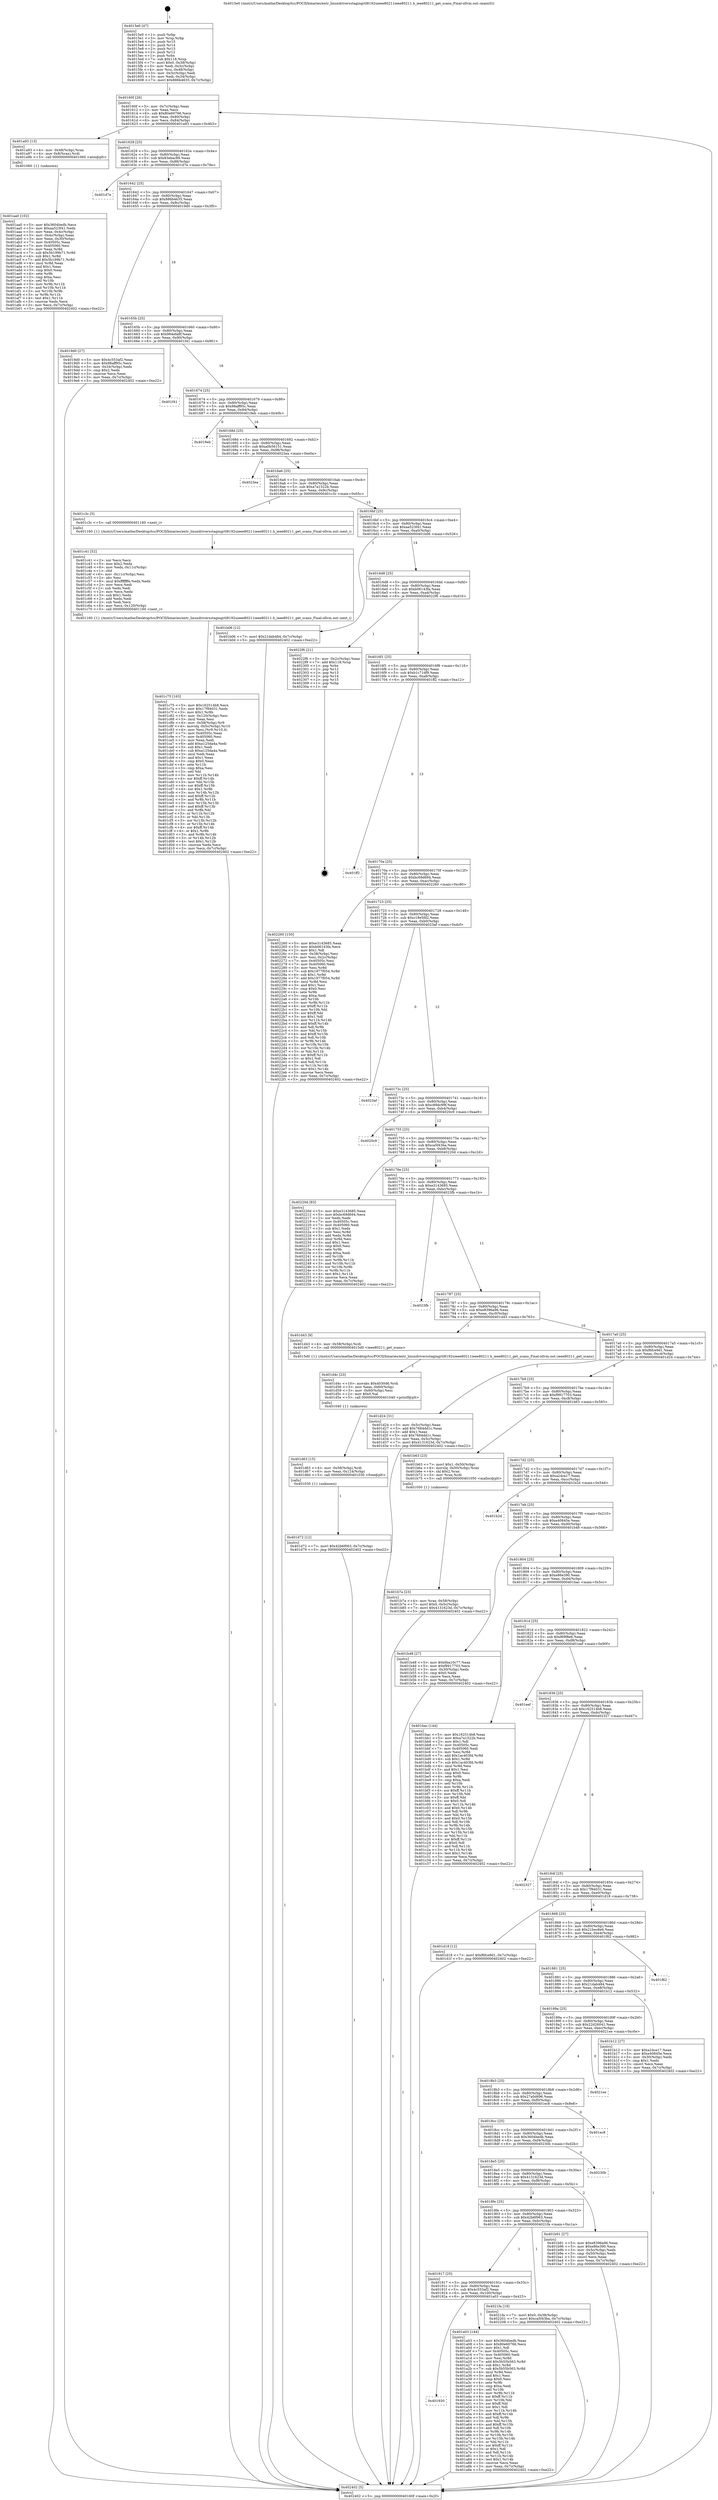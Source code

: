digraph "0x4015e0" {
  label = "0x4015e0 (/mnt/c/Users/mathe/Desktop/tcc/POCII/binaries/extr_linuxdriversstagingrtl8192uieee80211ieee80211.h_ieee80211_get_scans_Final-ollvm.out::main(0))"
  labelloc = "t"
  node[shape=record]

  Entry [label="",width=0.3,height=0.3,shape=circle,fillcolor=black,style=filled]
  "0x40160f" [label="{
     0x40160f [26]\l
     | [instrs]\l
     &nbsp;&nbsp;0x40160f \<+3\>: mov -0x7c(%rbp),%eax\l
     &nbsp;&nbsp;0x401612 \<+2\>: mov %eax,%ecx\l
     &nbsp;&nbsp;0x401614 \<+6\>: sub $0x80e60766,%ecx\l
     &nbsp;&nbsp;0x40161a \<+3\>: mov %eax,-0x80(%rbp)\l
     &nbsp;&nbsp;0x40161d \<+6\>: mov %ecx,-0x84(%rbp)\l
     &nbsp;&nbsp;0x401623 \<+6\>: je 0000000000401a93 \<main+0x4b3\>\l
  }"]
  "0x401a93" [label="{
     0x401a93 [13]\l
     | [instrs]\l
     &nbsp;&nbsp;0x401a93 \<+4\>: mov -0x48(%rbp),%rax\l
     &nbsp;&nbsp;0x401a97 \<+4\>: mov 0x8(%rax),%rdi\l
     &nbsp;&nbsp;0x401a9b \<+5\>: call 0000000000401060 \<atoi@plt\>\l
     | [calls]\l
     &nbsp;&nbsp;0x401060 \{1\} (unknown)\l
  }"]
  "0x401629" [label="{
     0x401629 [25]\l
     | [instrs]\l
     &nbsp;&nbsp;0x401629 \<+5\>: jmp 000000000040162e \<main+0x4e\>\l
     &nbsp;&nbsp;0x40162e \<+3\>: mov -0x80(%rbp),%eax\l
     &nbsp;&nbsp;0x401631 \<+5\>: sub $0x83ebac89,%eax\l
     &nbsp;&nbsp;0x401636 \<+6\>: mov %eax,-0x88(%rbp)\l
     &nbsp;&nbsp;0x40163c \<+6\>: je 0000000000401d7e \<main+0x79e\>\l
  }"]
  Exit [label="",width=0.3,height=0.3,shape=circle,fillcolor=black,style=filled,peripheries=2]
  "0x401d7e" [label="{
     0x401d7e\l
  }", style=dashed]
  "0x401642" [label="{
     0x401642 [25]\l
     | [instrs]\l
     &nbsp;&nbsp;0x401642 \<+5\>: jmp 0000000000401647 \<main+0x67\>\l
     &nbsp;&nbsp;0x401647 \<+3\>: mov -0x80(%rbp),%eax\l
     &nbsp;&nbsp;0x40164a \<+5\>: sub $0x886b4635,%eax\l
     &nbsp;&nbsp;0x40164f \<+6\>: mov %eax,-0x8c(%rbp)\l
     &nbsp;&nbsp;0x401655 \<+6\>: je 00000000004019d0 \<main+0x3f0\>\l
  }"]
  "0x401d72" [label="{
     0x401d72 [12]\l
     | [instrs]\l
     &nbsp;&nbsp;0x401d72 \<+7\>: movl $0x42b6f063,-0x7c(%rbp)\l
     &nbsp;&nbsp;0x401d79 \<+5\>: jmp 0000000000402402 \<main+0xe22\>\l
  }"]
  "0x4019d0" [label="{
     0x4019d0 [27]\l
     | [instrs]\l
     &nbsp;&nbsp;0x4019d0 \<+5\>: mov $0x4c553af2,%eax\l
     &nbsp;&nbsp;0x4019d5 \<+5\>: mov $0x98aff95c,%ecx\l
     &nbsp;&nbsp;0x4019da \<+3\>: mov -0x34(%rbp),%edx\l
     &nbsp;&nbsp;0x4019dd \<+3\>: cmp $0x2,%edx\l
     &nbsp;&nbsp;0x4019e0 \<+3\>: cmovne %ecx,%eax\l
     &nbsp;&nbsp;0x4019e3 \<+3\>: mov %eax,-0x7c(%rbp)\l
     &nbsp;&nbsp;0x4019e6 \<+5\>: jmp 0000000000402402 \<main+0xe22\>\l
  }"]
  "0x40165b" [label="{
     0x40165b [25]\l
     | [instrs]\l
     &nbsp;&nbsp;0x40165b \<+5\>: jmp 0000000000401660 \<main+0x80\>\l
     &nbsp;&nbsp;0x401660 \<+3\>: mov -0x80(%rbp),%eax\l
     &nbsp;&nbsp;0x401663 \<+5\>: sub $0x984efa8f,%eax\l
     &nbsp;&nbsp;0x401668 \<+6\>: mov %eax,-0x90(%rbp)\l
     &nbsp;&nbsp;0x40166e \<+6\>: je 0000000000401f41 \<main+0x961\>\l
  }"]
  "0x402402" [label="{
     0x402402 [5]\l
     | [instrs]\l
     &nbsp;&nbsp;0x402402 \<+5\>: jmp 000000000040160f \<main+0x2f\>\l
  }"]
  "0x4015e0" [label="{
     0x4015e0 [47]\l
     | [instrs]\l
     &nbsp;&nbsp;0x4015e0 \<+1\>: push %rbp\l
     &nbsp;&nbsp;0x4015e1 \<+3\>: mov %rsp,%rbp\l
     &nbsp;&nbsp;0x4015e4 \<+2\>: push %r15\l
     &nbsp;&nbsp;0x4015e6 \<+2\>: push %r14\l
     &nbsp;&nbsp;0x4015e8 \<+2\>: push %r13\l
     &nbsp;&nbsp;0x4015ea \<+2\>: push %r12\l
     &nbsp;&nbsp;0x4015ec \<+1\>: push %rbx\l
     &nbsp;&nbsp;0x4015ed \<+7\>: sub $0x118,%rsp\l
     &nbsp;&nbsp;0x4015f4 \<+7\>: movl $0x0,-0x38(%rbp)\l
     &nbsp;&nbsp;0x4015fb \<+3\>: mov %edi,-0x3c(%rbp)\l
     &nbsp;&nbsp;0x4015fe \<+4\>: mov %rsi,-0x48(%rbp)\l
     &nbsp;&nbsp;0x401602 \<+3\>: mov -0x3c(%rbp),%edi\l
     &nbsp;&nbsp;0x401605 \<+3\>: mov %edi,-0x34(%rbp)\l
     &nbsp;&nbsp;0x401608 \<+7\>: movl $0x886b4635,-0x7c(%rbp)\l
  }"]
  "0x401d63" [label="{
     0x401d63 [15]\l
     | [instrs]\l
     &nbsp;&nbsp;0x401d63 \<+4\>: mov -0x58(%rbp),%rdi\l
     &nbsp;&nbsp;0x401d67 \<+6\>: mov %eax,-0x124(%rbp)\l
     &nbsp;&nbsp;0x401d6d \<+5\>: call 0000000000401030 \<free@plt\>\l
     | [calls]\l
     &nbsp;&nbsp;0x401030 \{1\} (unknown)\l
  }"]
  "0x401f41" [label="{
     0x401f41\l
  }", style=dashed]
  "0x401674" [label="{
     0x401674 [25]\l
     | [instrs]\l
     &nbsp;&nbsp;0x401674 \<+5\>: jmp 0000000000401679 \<main+0x99\>\l
     &nbsp;&nbsp;0x401679 \<+3\>: mov -0x80(%rbp),%eax\l
     &nbsp;&nbsp;0x40167c \<+5\>: sub $0x98aff95c,%eax\l
     &nbsp;&nbsp;0x401681 \<+6\>: mov %eax,-0x94(%rbp)\l
     &nbsp;&nbsp;0x401687 \<+6\>: je 00000000004019eb \<main+0x40b\>\l
  }"]
  "0x401d4c" [label="{
     0x401d4c [23]\l
     | [instrs]\l
     &nbsp;&nbsp;0x401d4c \<+10\>: movabs $0x4030d6,%rdi\l
     &nbsp;&nbsp;0x401d56 \<+3\>: mov %eax,-0x60(%rbp)\l
     &nbsp;&nbsp;0x401d59 \<+3\>: mov -0x60(%rbp),%esi\l
     &nbsp;&nbsp;0x401d5c \<+2\>: mov $0x0,%al\l
     &nbsp;&nbsp;0x401d5e \<+5\>: call 0000000000401040 \<printf@plt\>\l
     | [calls]\l
     &nbsp;&nbsp;0x401040 \{1\} (unknown)\l
  }"]
  "0x4019eb" [label="{
     0x4019eb\l
  }", style=dashed]
  "0x40168d" [label="{
     0x40168d [25]\l
     | [instrs]\l
     &nbsp;&nbsp;0x40168d \<+5\>: jmp 0000000000401692 \<main+0xb2\>\l
     &nbsp;&nbsp;0x401692 \<+3\>: mov -0x80(%rbp),%eax\l
     &nbsp;&nbsp;0x401695 \<+5\>: sub $0xa0b56151,%eax\l
     &nbsp;&nbsp;0x40169a \<+6\>: mov %eax,-0x98(%rbp)\l
     &nbsp;&nbsp;0x4016a0 \<+6\>: je 00000000004023ea \<main+0xe0a\>\l
  }"]
  "0x401c75" [label="{
     0x401c75 [163]\l
     | [instrs]\l
     &nbsp;&nbsp;0x401c75 \<+5\>: mov $0x162514b8,%ecx\l
     &nbsp;&nbsp;0x401c7a \<+5\>: mov $0x17f94031,%edx\l
     &nbsp;&nbsp;0x401c7f \<+3\>: mov $0x1,%r8b\l
     &nbsp;&nbsp;0x401c82 \<+6\>: mov -0x120(%rbp),%esi\l
     &nbsp;&nbsp;0x401c88 \<+3\>: imul %eax,%esi\l
     &nbsp;&nbsp;0x401c8b \<+4\>: mov -0x58(%rbp),%r9\l
     &nbsp;&nbsp;0x401c8f \<+4\>: movslq -0x5c(%rbp),%r10\l
     &nbsp;&nbsp;0x401c93 \<+4\>: mov %esi,(%r9,%r10,4)\l
     &nbsp;&nbsp;0x401c97 \<+7\>: mov 0x40505c,%eax\l
     &nbsp;&nbsp;0x401c9e \<+7\>: mov 0x405060,%esi\l
     &nbsp;&nbsp;0x401ca5 \<+2\>: mov %eax,%edi\l
     &nbsp;&nbsp;0x401ca7 \<+6\>: add $0xa125da4a,%edi\l
     &nbsp;&nbsp;0x401cad \<+3\>: sub $0x1,%edi\l
     &nbsp;&nbsp;0x401cb0 \<+6\>: sub $0xa125da4a,%edi\l
     &nbsp;&nbsp;0x401cb6 \<+3\>: imul %edi,%eax\l
     &nbsp;&nbsp;0x401cb9 \<+3\>: and $0x1,%eax\l
     &nbsp;&nbsp;0x401cbc \<+3\>: cmp $0x0,%eax\l
     &nbsp;&nbsp;0x401cbf \<+4\>: sete %r11b\l
     &nbsp;&nbsp;0x401cc3 \<+3\>: cmp $0xa,%esi\l
     &nbsp;&nbsp;0x401cc6 \<+3\>: setl %bl\l
     &nbsp;&nbsp;0x401cc9 \<+3\>: mov %r11b,%r14b\l
     &nbsp;&nbsp;0x401ccc \<+4\>: xor $0xff,%r14b\l
     &nbsp;&nbsp;0x401cd0 \<+3\>: mov %bl,%r15b\l
     &nbsp;&nbsp;0x401cd3 \<+4\>: xor $0xff,%r15b\l
     &nbsp;&nbsp;0x401cd7 \<+4\>: xor $0x1,%r8b\l
     &nbsp;&nbsp;0x401cdb \<+3\>: mov %r14b,%r12b\l
     &nbsp;&nbsp;0x401cde \<+4\>: and $0xff,%r12b\l
     &nbsp;&nbsp;0x401ce2 \<+3\>: and %r8b,%r11b\l
     &nbsp;&nbsp;0x401ce5 \<+3\>: mov %r15b,%r13b\l
     &nbsp;&nbsp;0x401ce8 \<+4\>: and $0xff,%r13b\l
     &nbsp;&nbsp;0x401cec \<+3\>: and %r8b,%bl\l
     &nbsp;&nbsp;0x401cef \<+3\>: or %r11b,%r12b\l
     &nbsp;&nbsp;0x401cf2 \<+3\>: or %bl,%r13b\l
     &nbsp;&nbsp;0x401cf5 \<+3\>: xor %r13b,%r12b\l
     &nbsp;&nbsp;0x401cf8 \<+3\>: or %r15b,%r14b\l
     &nbsp;&nbsp;0x401cfb \<+4\>: xor $0xff,%r14b\l
     &nbsp;&nbsp;0x401cff \<+4\>: or $0x1,%r8b\l
     &nbsp;&nbsp;0x401d03 \<+3\>: and %r8b,%r14b\l
     &nbsp;&nbsp;0x401d06 \<+3\>: or %r14b,%r12b\l
     &nbsp;&nbsp;0x401d09 \<+4\>: test $0x1,%r12b\l
     &nbsp;&nbsp;0x401d0d \<+3\>: cmovne %edx,%ecx\l
     &nbsp;&nbsp;0x401d10 \<+3\>: mov %ecx,-0x7c(%rbp)\l
     &nbsp;&nbsp;0x401d13 \<+5\>: jmp 0000000000402402 \<main+0xe22\>\l
  }"]
  "0x4023ea" [label="{
     0x4023ea\l
  }", style=dashed]
  "0x4016a6" [label="{
     0x4016a6 [25]\l
     | [instrs]\l
     &nbsp;&nbsp;0x4016a6 \<+5\>: jmp 00000000004016ab \<main+0xcb\>\l
     &nbsp;&nbsp;0x4016ab \<+3\>: mov -0x80(%rbp),%eax\l
     &nbsp;&nbsp;0x4016ae \<+5\>: sub $0xa7a1522b,%eax\l
     &nbsp;&nbsp;0x4016b3 \<+6\>: mov %eax,-0x9c(%rbp)\l
     &nbsp;&nbsp;0x4016b9 \<+6\>: je 0000000000401c3c \<main+0x65c\>\l
  }"]
  "0x401c41" [label="{
     0x401c41 [52]\l
     | [instrs]\l
     &nbsp;&nbsp;0x401c41 \<+2\>: xor %ecx,%ecx\l
     &nbsp;&nbsp;0x401c43 \<+5\>: mov $0x2,%edx\l
     &nbsp;&nbsp;0x401c48 \<+6\>: mov %edx,-0x11c(%rbp)\l
     &nbsp;&nbsp;0x401c4e \<+1\>: cltd\l
     &nbsp;&nbsp;0x401c4f \<+6\>: mov -0x11c(%rbp),%esi\l
     &nbsp;&nbsp;0x401c55 \<+2\>: idiv %esi\l
     &nbsp;&nbsp;0x401c57 \<+6\>: imul $0xfffffffe,%edx,%edx\l
     &nbsp;&nbsp;0x401c5d \<+2\>: mov %ecx,%edi\l
     &nbsp;&nbsp;0x401c5f \<+2\>: sub %edx,%edi\l
     &nbsp;&nbsp;0x401c61 \<+2\>: mov %ecx,%edx\l
     &nbsp;&nbsp;0x401c63 \<+3\>: sub $0x1,%edx\l
     &nbsp;&nbsp;0x401c66 \<+2\>: add %edx,%edi\l
     &nbsp;&nbsp;0x401c68 \<+2\>: sub %edi,%ecx\l
     &nbsp;&nbsp;0x401c6a \<+6\>: mov %ecx,-0x120(%rbp)\l
     &nbsp;&nbsp;0x401c70 \<+5\>: call 0000000000401160 \<next_i\>\l
     | [calls]\l
     &nbsp;&nbsp;0x401160 \{1\} (/mnt/c/Users/mathe/Desktop/tcc/POCII/binaries/extr_linuxdriversstagingrtl8192uieee80211ieee80211.h_ieee80211_get_scans_Final-ollvm.out::next_i)\l
  }"]
  "0x401c3c" [label="{
     0x401c3c [5]\l
     | [instrs]\l
     &nbsp;&nbsp;0x401c3c \<+5\>: call 0000000000401160 \<next_i\>\l
     | [calls]\l
     &nbsp;&nbsp;0x401160 \{1\} (/mnt/c/Users/mathe/Desktop/tcc/POCII/binaries/extr_linuxdriversstagingrtl8192uieee80211ieee80211.h_ieee80211_get_scans_Final-ollvm.out::next_i)\l
  }"]
  "0x4016bf" [label="{
     0x4016bf [25]\l
     | [instrs]\l
     &nbsp;&nbsp;0x4016bf \<+5\>: jmp 00000000004016c4 \<main+0xe4\>\l
     &nbsp;&nbsp;0x4016c4 \<+3\>: mov -0x80(%rbp),%eax\l
     &nbsp;&nbsp;0x4016c7 \<+5\>: sub $0xaa523f41,%eax\l
     &nbsp;&nbsp;0x4016cc \<+6\>: mov %eax,-0xa0(%rbp)\l
     &nbsp;&nbsp;0x4016d2 \<+6\>: je 0000000000401b06 \<main+0x526\>\l
  }"]
  "0x401b7a" [label="{
     0x401b7a [23]\l
     | [instrs]\l
     &nbsp;&nbsp;0x401b7a \<+4\>: mov %rax,-0x58(%rbp)\l
     &nbsp;&nbsp;0x401b7e \<+7\>: movl $0x0,-0x5c(%rbp)\l
     &nbsp;&nbsp;0x401b85 \<+7\>: movl $0x4131623d,-0x7c(%rbp)\l
     &nbsp;&nbsp;0x401b8c \<+5\>: jmp 0000000000402402 \<main+0xe22\>\l
  }"]
  "0x401b06" [label="{
     0x401b06 [12]\l
     | [instrs]\l
     &nbsp;&nbsp;0x401b06 \<+7\>: movl $0x21dab484,-0x7c(%rbp)\l
     &nbsp;&nbsp;0x401b0d \<+5\>: jmp 0000000000402402 \<main+0xe22\>\l
  }"]
  "0x4016d8" [label="{
     0x4016d8 [25]\l
     | [instrs]\l
     &nbsp;&nbsp;0x4016d8 \<+5\>: jmp 00000000004016dd \<main+0xfd\>\l
     &nbsp;&nbsp;0x4016dd \<+3\>: mov -0x80(%rbp),%eax\l
     &nbsp;&nbsp;0x4016e0 \<+5\>: sub $0xb06143fa,%eax\l
     &nbsp;&nbsp;0x4016e5 \<+6\>: mov %eax,-0xa4(%rbp)\l
     &nbsp;&nbsp;0x4016eb \<+6\>: je 00000000004022f6 \<main+0xd16\>\l
  }"]
  "0x401aa0" [label="{
     0x401aa0 [102]\l
     | [instrs]\l
     &nbsp;&nbsp;0x401aa0 \<+5\>: mov $0x3604bedb,%ecx\l
     &nbsp;&nbsp;0x401aa5 \<+5\>: mov $0xaa523f41,%edx\l
     &nbsp;&nbsp;0x401aaa \<+3\>: mov %eax,-0x4c(%rbp)\l
     &nbsp;&nbsp;0x401aad \<+3\>: mov -0x4c(%rbp),%eax\l
     &nbsp;&nbsp;0x401ab0 \<+3\>: mov %eax,-0x30(%rbp)\l
     &nbsp;&nbsp;0x401ab3 \<+7\>: mov 0x40505c,%eax\l
     &nbsp;&nbsp;0x401aba \<+7\>: mov 0x405060,%esi\l
     &nbsp;&nbsp;0x401ac1 \<+3\>: mov %eax,%r8d\l
     &nbsp;&nbsp;0x401ac4 \<+7\>: sub $0x5b199b71,%r8d\l
     &nbsp;&nbsp;0x401acb \<+4\>: sub $0x1,%r8d\l
     &nbsp;&nbsp;0x401acf \<+7\>: add $0x5b199b71,%r8d\l
     &nbsp;&nbsp;0x401ad6 \<+4\>: imul %r8d,%eax\l
     &nbsp;&nbsp;0x401ada \<+3\>: and $0x1,%eax\l
     &nbsp;&nbsp;0x401add \<+3\>: cmp $0x0,%eax\l
     &nbsp;&nbsp;0x401ae0 \<+4\>: sete %r9b\l
     &nbsp;&nbsp;0x401ae4 \<+3\>: cmp $0xa,%esi\l
     &nbsp;&nbsp;0x401ae7 \<+4\>: setl %r10b\l
     &nbsp;&nbsp;0x401aeb \<+3\>: mov %r9b,%r11b\l
     &nbsp;&nbsp;0x401aee \<+3\>: and %r10b,%r11b\l
     &nbsp;&nbsp;0x401af1 \<+3\>: xor %r10b,%r9b\l
     &nbsp;&nbsp;0x401af4 \<+3\>: or %r9b,%r11b\l
     &nbsp;&nbsp;0x401af7 \<+4\>: test $0x1,%r11b\l
     &nbsp;&nbsp;0x401afb \<+3\>: cmovne %edx,%ecx\l
     &nbsp;&nbsp;0x401afe \<+3\>: mov %ecx,-0x7c(%rbp)\l
     &nbsp;&nbsp;0x401b01 \<+5\>: jmp 0000000000402402 \<main+0xe22\>\l
  }"]
  "0x4022f6" [label="{
     0x4022f6 [21]\l
     | [instrs]\l
     &nbsp;&nbsp;0x4022f6 \<+3\>: mov -0x2c(%rbp),%eax\l
     &nbsp;&nbsp;0x4022f9 \<+7\>: add $0x118,%rsp\l
     &nbsp;&nbsp;0x402300 \<+1\>: pop %rbx\l
     &nbsp;&nbsp;0x402301 \<+2\>: pop %r12\l
     &nbsp;&nbsp;0x402303 \<+2\>: pop %r13\l
     &nbsp;&nbsp;0x402305 \<+2\>: pop %r14\l
     &nbsp;&nbsp;0x402307 \<+2\>: pop %r15\l
     &nbsp;&nbsp;0x402309 \<+1\>: pop %rbp\l
     &nbsp;&nbsp;0x40230a \<+1\>: ret\l
  }"]
  "0x4016f1" [label="{
     0x4016f1 [25]\l
     | [instrs]\l
     &nbsp;&nbsp;0x4016f1 \<+5\>: jmp 00000000004016f6 \<main+0x116\>\l
     &nbsp;&nbsp;0x4016f6 \<+3\>: mov -0x80(%rbp),%eax\l
     &nbsp;&nbsp;0x4016f9 \<+5\>: sub $0xb1c71df9,%eax\l
     &nbsp;&nbsp;0x4016fe \<+6\>: mov %eax,-0xa8(%rbp)\l
     &nbsp;&nbsp;0x401704 \<+6\>: je 0000000000401ff2 \<main+0xa12\>\l
  }"]
  "0x401930" [label="{
     0x401930\l
  }", style=dashed]
  "0x401ff2" [label="{
     0x401ff2\l
  }", style=dashed]
  "0x40170a" [label="{
     0x40170a [25]\l
     | [instrs]\l
     &nbsp;&nbsp;0x40170a \<+5\>: jmp 000000000040170f \<main+0x12f\>\l
     &nbsp;&nbsp;0x40170f \<+3\>: mov -0x80(%rbp),%eax\l
     &nbsp;&nbsp;0x401712 \<+5\>: sub $0xbc69d694,%eax\l
     &nbsp;&nbsp;0x401717 \<+6\>: mov %eax,-0xac(%rbp)\l
     &nbsp;&nbsp;0x40171d \<+6\>: je 0000000000402260 \<main+0xc80\>\l
  }"]
  "0x401a03" [label="{
     0x401a03 [144]\l
     | [instrs]\l
     &nbsp;&nbsp;0x401a03 \<+5\>: mov $0x3604bedb,%eax\l
     &nbsp;&nbsp;0x401a08 \<+5\>: mov $0x80e60766,%ecx\l
     &nbsp;&nbsp;0x401a0d \<+2\>: mov $0x1,%dl\l
     &nbsp;&nbsp;0x401a0f \<+7\>: mov 0x40505c,%esi\l
     &nbsp;&nbsp;0x401a16 \<+7\>: mov 0x405060,%edi\l
     &nbsp;&nbsp;0x401a1d \<+3\>: mov %esi,%r8d\l
     &nbsp;&nbsp;0x401a20 \<+7\>: add $0x5b55b563,%r8d\l
     &nbsp;&nbsp;0x401a27 \<+4\>: sub $0x1,%r8d\l
     &nbsp;&nbsp;0x401a2b \<+7\>: sub $0x5b55b563,%r8d\l
     &nbsp;&nbsp;0x401a32 \<+4\>: imul %r8d,%esi\l
     &nbsp;&nbsp;0x401a36 \<+3\>: and $0x1,%esi\l
     &nbsp;&nbsp;0x401a39 \<+3\>: cmp $0x0,%esi\l
     &nbsp;&nbsp;0x401a3c \<+4\>: sete %r9b\l
     &nbsp;&nbsp;0x401a40 \<+3\>: cmp $0xa,%edi\l
     &nbsp;&nbsp;0x401a43 \<+4\>: setl %r10b\l
     &nbsp;&nbsp;0x401a47 \<+3\>: mov %r9b,%r11b\l
     &nbsp;&nbsp;0x401a4a \<+4\>: xor $0xff,%r11b\l
     &nbsp;&nbsp;0x401a4e \<+3\>: mov %r10b,%bl\l
     &nbsp;&nbsp;0x401a51 \<+3\>: xor $0xff,%bl\l
     &nbsp;&nbsp;0x401a54 \<+3\>: xor $0x1,%dl\l
     &nbsp;&nbsp;0x401a57 \<+3\>: mov %r11b,%r14b\l
     &nbsp;&nbsp;0x401a5a \<+4\>: and $0xff,%r14b\l
     &nbsp;&nbsp;0x401a5e \<+3\>: and %dl,%r9b\l
     &nbsp;&nbsp;0x401a61 \<+3\>: mov %bl,%r15b\l
     &nbsp;&nbsp;0x401a64 \<+4\>: and $0xff,%r15b\l
     &nbsp;&nbsp;0x401a68 \<+3\>: and %dl,%r10b\l
     &nbsp;&nbsp;0x401a6b \<+3\>: or %r9b,%r14b\l
     &nbsp;&nbsp;0x401a6e \<+3\>: or %r10b,%r15b\l
     &nbsp;&nbsp;0x401a71 \<+3\>: xor %r15b,%r14b\l
     &nbsp;&nbsp;0x401a74 \<+3\>: or %bl,%r11b\l
     &nbsp;&nbsp;0x401a77 \<+4\>: xor $0xff,%r11b\l
     &nbsp;&nbsp;0x401a7b \<+3\>: or $0x1,%dl\l
     &nbsp;&nbsp;0x401a7e \<+3\>: and %dl,%r11b\l
     &nbsp;&nbsp;0x401a81 \<+3\>: or %r11b,%r14b\l
     &nbsp;&nbsp;0x401a84 \<+4\>: test $0x1,%r14b\l
     &nbsp;&nbsp;0x401a88 \<+3\>: cmovne %ecx,%eax\l
     &nbsp;&nbsp;0x401a8b \<+3\>: mov %eax,-0x7c(%rbp)\l
     &nbsp;&nbsp;0x401a8e \<+5\>: jmp 0000000000402402 \<main+0xe22\>\l
  }"]
  "0x402260" [label="{
     0x402260 [150]\l
     | [instrs]\l
     &nbsp;&nbsp;0x402260 \<+5\>: mov $0xe3143685,%eax\l
     &nbsp;&nbsp;0x402265 \<+5\>: mov $0xb06143fa,%ecx\l
     &nbsp;&nbsp;0x40226a \<+2\>: mov $0x1,%dl\l
     &nbsp;&nbsp;0x40226c \<+3\>: mov -0x38(%rbp),%esi\l
     &nbsp;&nbsp;0x40226f \<+3\>: mov %esi,-0x2c(%rbp)\l
     &nbsp;&nbsp;0x402272 \<+7\>: mov 0x40505c,%esi\l
     &nbsp;&nbsp;0x402279 \<+7\>: mov 0x405060,%edi\l
     &nbsp;&nbsp;0x402280 \<+3\>: mov %esi,%r8d\l
     &nbsp;&nbsp;0x402283 \<+7\>: sub $0x1977f054,%r8d\l
     &nbsp;&nbsp;0x40228a \<+4\>: sub $0x1,%r8d\l
     &nbsp;&nbsp;0x40228e \<+7\>: add $0x1977f054,%r8d\l
     &nbsp;&nbsp;0x402295 \<+4\>: imul %r8d,%esi\l
     &nbsp;&nbsp;0x402299 \<+3\>: and $0x1,%esi\l
     &nbsp;&nbsp;0x40229c \<+3\>: cmp $0x0,%esi\l
     &nbsp;&nbsp;0x40229f \<+4\>: sete %r9b\l
     &nbsp;&nbsp;0x4022a3 \<+3\>: cmp $0xa,%edi\l
     &nbsp;&nbsp;0x4022a6 \<+4\>: setl %r10b\l
     &nbsp;&nbsp;0x4022aa \<+3\>: mov %r9b,%r11b\l
     &nbsp;&nbsp;0x4022ad \<+4\>: xor $0xff,%r11b\l
     &nbsp;&nbsp;0x4022b1 \<+3\>: mov %r10b,%bl\l
     &nbsp;&nbsp;0x4022b4 \<+3\>: xor $0xff,%bl\l
     &nbsp;&nbsp;0x4022b7 \<+3\>: xor $0x1,%dl\l
     &nbsp;&nbsp;0x4022ba \<+3\>: mov %r11b,%r14b\l
     &nbsp;&nbsp;0x4022bd \<+4\>: and $0xff,%r14b\l
     &nbsp;&nbsp;0x4022c1 \<+3\>: and %dl,%r9b\l
     &nbsp;&nbsp;0x4022c4 \<+3\>: mov %bl,%r15b\l
     &nbsp;&nbsp;0x4022c7 \<+4\>: and $0xff,%r15b\l
     &nbsp;&nbsp;0x4022cb \<+3\>: and %dl,%r10b\l
     &nbsp;&nbsp;0x4022ce \<+3\>: or %r9b,%r14b\l
     &nbsp;&nbsp;0x4022d1 \<+3\>: or %r10b,%r15b\l
     &nbsp;&nbsp;0x4022d4 \<+3\>: xor %r15b,%r14b\l
     &nbsp;&nbsp;0x4022d7 \<+3\>: or %bl,%r11b\l
     &nbsp;&nbsp;0x4022da \<+4\>: xor $0xff,%r11b\l
     &nbsp;&nbsp;0x4022de \<+3\>: or $0x1,%dl\l
     &nbsp;&nbsp;0x4022e1 \<+3\>: and %dl,%r11b\l
     &nbsp;&nbsp;0x4022e4 \<+3\>: or %r11b,%r14b\l
     &nbsp;&nbsp;0x4022e7 \<+4\>: test $0x1,%r14b\l
     &nbsp;&nbsp;0x4022eb \<+3\>: cmovne %ecx,%eax\l
     &nbsp;&nbsp;0x4022ee \<+3\>: mov %eax,-0x7c(%rbp)\l
     &nbsp;&nbsp;0x4022f1 \<+5\>: jmp 0000000000402402 \<main+0xe22\>\l
  }"]
  "0x401723" [label="{
     0x401723 [25]\l
     | [instrs]\l
     &nbsp;&nbsp;0x401723 \<+5\>: jmp 0000000000401728 \<main+0x148\>\l
     &nbsp;&nbsp;0x401728 \<+3\>: mov -0x80(%rbp),%eax\l
     &nbsp;&nbsp;0x40172b \<+5\>: sub $0xc18e5fd2,%eax\l
     &nbsp;&nbsp;0x401730 \<+6\>: mov %eax,-0xb0(%rbp)\l
     &nbsp;&nbsp;0x401736 \<+6\>: je 00000000004023af \<main+0xdcf\>\l
  }"]
  "0x401917" [label="{
     0x401917 [25]\l
     | [instrs]\l
     &nbsp;&nbsp;0x401917 \<+5\>: jmp 000000000040191c \<main+0x33c\>\l
     &nbsp;&nbsp;0x40191c \<+3\>: mov -0x80(%rbp),%eax\l
     &nbsp;&nbsp;0x40191f \<+5\>: sub $0x4c553af2,%eax\l
     &nbsp;&nbsp;0x401924 \<+6\>: mov %eax,-0x100(%rbp)\l
     &nbsp;&nbsp;0x40192a \<+6\>: je 0000000000401a03 \<main+0x423\>\l
  }"]
  "0x4023af" [label="{
     0x4023af\l
  }", style=dashed]
  "0x40173c" [label="{
     0x40173c [25]\l
     | [instrs]\l
     &nbsp;&nbsp;0x40173c \<+5\>: jmp 0000000000401741 \<main+0x161\>\l
     &nbsp;&nbsp;0x401741 \<+3\>: mov -0x80(%rbp),%eax\l
     &nbsp;&nbsp;0x401744 \<+5\>: sub $0xc89dc99f,%eax\l
     &nbsp;&nbsp;0x401749 \<+6\>: mov %eax,-0xb4(%rbp)\l
     &nbsp;&nbsp;0x40174f \<+6\>: je 00000000004020c9 \<main+0xae9\>\l
  }"]
  "0x4021fa" [label="{
     0x4021fa [19]\l
     | [instrs]\l
     &nbsp;&nbsp;0x4021fa \<+7\>: movl $0x0,-0x38(%rbp)\l
     &nbsp;&nbsp;0x402201 \<+7\>: movl $0xca5f43ba,-0x7c(%rbp)\l
     &nbsp;&nbsp;0x402208 \<+5\>: jmp 0000000000402402 \<main+0xe22\>\l
  }"]
  "0x4020c9" [label="{
     0x4020c9\l
  }", style=dashed]
  "0x401755" [label="{
     0x401755 [25]\l
     | [instrs]\l
     &nbsp;&nbsp;0x401755 \<+5\>: jmp 000000000040175a \<main+0x17a\>\l
     &nbsp;&nbsp;0x40175a \<+3\>: mov -0x80(%rbp),%eax\l
     &nbsp;&nbsp;0x40175d \<+5\>: sub $0xca5f43ba,%eax\l
     &nbsp;&nbsp;0x401762 \<+6\>: mov %eax,-0xb8(%rbp)\l
     &nbsp;&nbsp;0x401768 \<+6\>: je 000000000040220d \<main+0xc2d\>\l
  }"]
  "0x4018fe" [label="{
     0x4018fe [25]\l
     | [instrs]\l
     &nbsp;&nbsp;0x4018fe \<+5\>: jmp 0000000000401903 \<main+0x323\>\l
     &nbsp;&nbsp;0x401903 \<+3\>: mov -0x80(%rbp),%eax\l
     &nbsp;&nbsp;0x401906 \<+5\>: sub $0x42b6f063,%eax\l
     &nbsp;&nbsp;0x40190b \<+6\>: mov %eax,-0xfc(%rbp)\l
     &nbsp;&nbsp;0x401911 \<+6\>: je 00000000004021fa \<main+0xc1a\>\l
  }"]
  "0x40220d" [label="{
     0x40220d [83]\l
     | [instrs]\l
     &nbsp;&nbsp;0x40220d \<+5\>: mov $0xe3143685,%eax\l
     &nbsp;&nbsp;0x402212 \<+5\>: mov $0xbc69d694,%ecx\l
     &nbsp;&nbsp;0x402217 \<+2\>: xor %edx,%edx\l
     &nbsp;&nbsp;0x402219 \<+7\>: mov 0x40505c,%esi\l
     &nbsp;&nbsp;0x402220 \<+7\>: mov 0x405060,%edi\l
     &nbsp;&nbsp;0x402227 \<+3\>: sub $0x1,%edx\l
     &nbsp;&nbsp;0x40222a \<+3\>: mov %esi,%r8d\l
     &nbsp;&nbsp;0x40222d \<+3\>: add %edx,%r8d\l
     &nbsp;&nbsp;0x402230 \<+4\>: imul %r8d,%esi\l
     &nbsp;&nbsp;0x402234 \<+3\>: and $0x1,%esi\l
     &nbsp;&nbsp;0x402237 \<+3\>: cmp $0x0,%esi\l
     &nbsp;&nbsp;0x40223a \<+4\>: sete %r9b\l
     &nbsp;&nbsp;0x40223e \<+3\>: cmp $0xa,%edi\l
     &nbsp;&nbsp;0x402241 \<+4\>: setl %r10b\l
     &nbsp;&nbsp;0x402245 \<+3\>: mov %r9b,%r11b\l
     &nbsp;&nbsp;0x402248 \<+3\>: and %r10b,%r11b\l
     &nbsp;&nbsp;0x40224b \<+3\>: xor %r10b,%r9b\l
     &nbsp;&nbsp;0x40224e \<+3\>: or %r9b,%r11b\l
     &nbsp;&nbsp;0x402251 \<+4\>: test $0x1,%r11b\l
     &nbsp;&nbsp;0x402255 \<+3\>: cmovne %ecx,%eax\l
     &nbsp;&nbsp;0x402258 \<+3\>: mov %eax,-0x7c(%rbp)\l
     &nbsp;&nbsp;0x40225b \<+5\>: jmp 0000000000402402 \<main+0xe22\>\l
  }"]
  "0x40176e" [label="{
     0x40176e [25]\l
     | [instrs]\l
     &nbsp;&nbsp;0x40176e \<+5\>: jmp 0000000000401773 \<main+0x193\>\l
     &nbsp;&nbsp;0x401773 \<+3\>: mov -0x80(%rbp),%eax\l
     &nbsp;&nbsp;0x401776 \<+5\>: sub $0xe3143685,%eax\l
     &nbsp;&nbsp;0x40177b \<+6\>: mov %eax,-0xbc(%rbp)\l
     &nbsp;&nbsp;0x401781 \<+6\>: je 00000000004023fb \<main+0xe1b\>\l
  }"]
  "0x401b91" [label="{
     0x401b91 [27]\l
     | [instrs]\l
     &nbsp;&nbsp;0x401b91 \<+5\>: mov $0xe8396a96,%eax\l
     &nbsp;&nbsp;0x401b96 \<+5\>: mov $0xe86e390,%ecx\l
     &nbsp;&nbsp;0x401b9b \<+3\>: mov -0x5c(%rbp),%edx\l
     &nbsp;&nbsp;0x401b9e \<+3\>: cmp -0x50(%rbp),%edx\l
     &nbsp;&nbsp;0x401ba1 \<+3\>: cmovl %ecx,%eax\l
     &nbsp;&nbsp;0x401ba4 \<+3\>: mov %eax,-0x7c(%rbp)\l
     &nbsp;&nbsp;0x401ba7 \<+5\>: jmp 0000000000402402 \<main+0xe22\>\l
  }"]
  "0x4023fb" [label="{
     0x4023fb\l
  }", style=dashed]
  "0x401787" [label="{
     0x401787 [25]\l
     | [instrs]\l
     &nbsp;&nbsp;0x401787 \<+5\>: jmp 000000000040178c \<main+0x1ac\>\l
     &nbsp;&nbsp;0x40178c \<+3\>: mov -0x80(%rbp),%eax\l
     &nbsp;&nbsp;0x40178f \<+5\>: sub $0xe8396a96,%eax\l
     &nbsp;&nbsp;0x401794 \<+6\>: mov %eax,-0xc0(%rbp)\l
     &nbsp;&nbsp;0x40179a \<+6\>: je 0000000000401d43 \<main+0x763\>\l
  }"]
  "0x4018e5" [label="{
     0x4018e5 [25]\l
     | [instrs]\l
     &nbsp;&nbsp;0x4018e5 \<+5\>: jmp 00000000004018ea \<main+0x30a\>\l
     &nbsp;&nbsp;0x4018ea \<+3\>: mov -0x80(%rbp),%eax\l
     &nbsp;&nbsp;0x4018ed \<+5\>: sub $0x4131623d,%eax\l
     &nbsp;&nbsp;0x4018f2 \<+6\>: mov %eax,-0xf8(%rbp)\l
     &nbsp;&nbsp;0x4018f8 \<+6\>: je 0000000000401b91 \<main+0x5b1\>\l
  }"]
  "0x401d43" [label="{
     0x401d43 [9]\l
     | [instrs]\l
     &nbsp;&nbsp;0x401d43 \<+4\>: mov -0x58(%rbp),%rdi\l
     &nbsp;&nbsp;0x401d47 \<+5\>: call 00000000004015d0 \<ieee80211_get_scans\>\l
     | [calls]\l
     &nbsp;&nbsp;0x4015d0 \{1\} (/mnt/c/Users/mathe/Desktop/tcc/POCII/binaries/extr_linuxdriversstagingrtl8192uieee80211ieee80211.h_ieee80211_get_scans_Final-ollvm.out::ieee80211_get_scans)\l
  }"]
  "0x4017a0" [label="{
     0x4017a0 [25]\l
     | [instrs]\l
     &nbsp;&nbsp;0x4017a0 \<+5\>: jmp 00000000004017a5 \<main+0x1c5\>\l
     &nbsp;&nbsp;0x4017a5 \<+3\>: mov -0x80(%rbp),%eax\l
     &nbsp;&nbsp;0x4017a8 \<+5\>: sub $0xf6fce9d1,%eax\l
     &nbsp;&nbsp;0x4017ad \<+6\>: mov %eax,-0xc4(%rbp)\l
     &nbsp;&nbsp;0x4017b3 \<+6\>: je 0000000000401d24 \<main+0x744\>\l
  }"]
  "0x40230b" [label="{
     0x40230b\l
  }", style=dashed]
  "0x401d24" [label="{
     0x401d24 [31]\l
     | [instrs]\l
     &nbsp;&nbsp;0x401d24 \<+3\>: mov -0x5c(%rbp),%eax\l
     &nbsp;&nbsp;0x401d27 \<+5\>: add $0x7684dd1c,%eax\l
     &nbsp;&nbsp;0x401d2c \<+3\>: add $0x1,%eax\l
     &nbsp;&nbsp;0x401d2f \<+5\>: sub $0x7684dd1c,%eax\l
     &nbsp;&nbsp;0x401d34 \<+3\>: mov %eax,-0x5c(%rbp)\l
     &nbsp;&nbsp;0x401d37 \<+7\>: movl $0x4131623d,-0x7c(%rbp)\l
     &nbsp;&nbsp;0x401d3e \<+5\>: jmp 0000000000402402 \<main+0xe22\>\l
  }"]
  "0x4017b9" [label="{
     0x4017b9 [25]\l
     | [instrs]\l
     &nbsp;&nbsp;0x4017b9 \<+5\>: jmp 00000000004017be \<main+0x1de\>\l
     &nbsp;&nbsp;0x4017be \<+3\>: mov -0x80(%rbp),%eax\l
     &nbsp;&nbsp;0x4017c1 \<+5\>: sub $0xf9917703,%eax\l
     &nbsp;&nbsp;0x4017c6 \<+6\>: mov %eax,-0xc8(%rbp)\l
     &nbsp;&nbsp;0x4017cc \<+6\>: je 0000000000401b63 \<main+0x583\>\l
  }"]
  "0x4018cc" [label="{
     0x4018cc [25]\l
     | [instrs]\l
     &nbsp;&nbsp;0x4018cc \<+5\>: jmp 00000000004018d1 \<main+0x2f1\>\l
     &nbsp;&nbsp;0x4018d1 \<+3\>: mov -0x80(%rbp),%eax\l
     &nbsp;&nbsp;0x4018d4 \<+5\>: sub $0x3604bedb,%eax\l
     &nbsp;&nbsp;0x4018d9 \<+6\>: mov %eax,-0xf4(%rbp)\l
     &nbsp;&nbsp;0x4018df \<+6\>: je 000000000040230b \<main+0xd2b\>\l
  }"]
  "0x401b63" [label="{
     0x401b63 [23]\l
     | [instrs]\l
     &nbsp;&nbsp;0x401b63 \<+7\>: movl $0x1,-0x50(%rbp)\l
     &nbsp;&nbsp;0x401b6a \<+4\>: movslq -0x50(%rbp),%rax\l
     &nbsp;&nbsp;0x401b6e \<+4\>: shl $0x2,%rax\l
     &nbsp;&nbsp;0x401b72 \<+3\>: mov %rax,%rdi\l
     &nbsp;&nbsp;0x401b75 \<+5\>: call 0000000000401050 \<malloc@plt\>\l
     | [calls]\l
     &nbsp;&nbsp;0x401050 \{1\} (unknown)\l
  }"]
  "0x4017d2" [label="{
     0x4017d2 [25]\l
     | [instrs]\l
     &nbsp;&nbsp;0x4017d2 \<+5\>: jmp 00000000004017d7 \<main+0x1f7\>\l
     &nbsp;&nbsp;0x4017d7 \<+3\>: mov -0x80(%rbp),%eax\l
     &nbsp;&nbsp;0x4017da \<+5\>: sub $0xa24ce17,%eax\l
     &nbsp;&nbsp;0x4017df \<+6\>: mov %eax,-0xcc(%rbp)\l
     &nbsp;&nbsp;0x4017e5 \<+6\>: je 0000000000401b2d \<main+0x54d\>\l
  }"]
  "0x401ec8" [label="{
     0x401ec8\l
  }", style=dashed]
  "0x401b2d" [label="{
     0x401b2d\l
  }", style=dashed]
  "0x4017eb" [label="{
     0x4017eb [25]\l
     | [instrs]\l
     &nbsp;&nbsp;0x4017eb \<+5\>: jmp 00000000004017f0 \<main+0x210\>\l
     &nbsp;&nbsp;0x4017f0 \<+3\>: mov -0x80(%rbp),%eax\l
     &nbsp;&nbsp;0x4017f3 \<+5\>: sub $0xe40845e,%eax\l
     &nbsp;&nbsp;0x4017f8 \<+6\>: mov %eax,-0xd0(%rbp)\l
     &nbsp;&nbsp;0x4017fe \<+6\>: je 0000000000401b48 \<main+0x568\>\l
  }"]
  "0x4018b3" [label="{
     0x4018b3 [25]\l
     | [instrs]\l
     &nbsp;&nbsp;0x4018b3 \<+5\>: jmp 00000000004018b8 \<main+0x2d8\>\l
     &nbsp;&nbsp;0x4018b8 \<+3\>: mov -0x80(%rbp),%eax\l
     &nbsp;&nbsp;0x4018bb \<+5\>: sub $0x27a0d696,%eax\l
     &nbsp;&nbsp;0x4018c0 \<+6\>: mov %eax,-0xf0(%rbp)\l
     &nbsp;&nbsp;0x4018c6 \<+6\>: je 0000000000401ec8 \<main+0x8e8\>\l
  }"]
  "0x401b48" [label="{
     0x401b48 [27]\l
     | [instrs]\l
     &nbsp;&nbsp;0x401b48 \<+5\>: mov $0x6ba10c77,%eax\l
     &nbsp;&nbsp;0x401b4d \<+5\>: mov $0xf9917703,%ecx\l
     &nbsp;&nbsp;0x401b52 \<+3\>: mov -0x30(%rbp),%edx\l
     &nbsp;&nbsp;0x401b55 \<+3\>: cmp $0x0,%edx\l
     &nbsp;&nbsp;0x401b58 \<+3\>: cmove %ecx,%eax\l
     &nbsp;&nbsp;0x401b5b \<+3\>: mov %eax,-0x7c(%rbp)\l
     &nbsp;&nbsp;0x401b5e \<+5\>: jmp 0000000000402402 \<main+0xe22\>\l
  }"]
  "0x401804" [label="{
     0x401804 [25]\l
     | [instrs]\l
     &nbsp;&nbsp;0x401804 \<+5\>: jmp 0000000000401809 \<main+0x229\>\l
     &nbsp;&nbsp;0x401809 \<+3\>: mov -0x80(%rbp),%eax\l
     &nbsp;&nbsp;0x40180c \<+5\>: sub $0xe86e390,%eax\l
     &nbsp;&nbsp;0x401811 \<+6\>: mov %eax,-0xd4(%rbp)\l
     &nbsp;&nbsp;0x401817 \<+6\>: je 0000000000401bac \<main+0x5cc\>\l
  }"]
  "0x4021ee" [label="{
     0x4021ee\l
  }", style=dashed]
  "0x401bac" [label="{
     0x401bac [144]\l
     | [instrs]\l
     &nbsp;&nbsp;0x401bac \<+5\>: mov $0x162514b8,%eax\l
     &nbsp;&nbsp;0x401bb1 \<+5\>: mov $0xa7a1522b,%ecx\l
     &nbsp;&nbsp;0x401bb6 \<+2\>: mov $0x1,%dl\l
     &nbsp;&nbsp;0x401bb8 \<+7\>: mov 0x40505c,%esi\l
     &nbsp;&nbsp;0x401bbf \<+7\>: mov 0x405060,%edi\l
     &nbsp;&nbsp;0x401bc6 \<+3\>: mov %esi,%r8d\l
     &nbsp;&nbsp;0x401bc9 \<+7\>: add $0x1ac403fd,%r8d\l
     &nbsp;&nbsp;0x401bd0 \<+4\>: sub $0x1,%r8d\l
     &nbsp;&nbsp;0x401bd4 \<+7\>: sub $0x1ac403fd,%r8d\l
     &nbsp;&nbsp;0x401bdb \<+4\>: imul %r8d,%esi\l
     &nbsp;&nbsp;0x401bdf \<+3\>: and $0x1,%esi\l
     &nbsp;&nbsp;0x401be2 \<+3\>: cmp $0x0,%esi\l
     &nbsp;&nbsp;0x401be5 \<+4\>: sete %r9b\l
     &nbsp;&nbsp;0x401be9 \<+3\>: cmp $0xa,%edi\l
     &nbsp;&nbsp;0x401bec \<+4\>: setl %r10b\l
     &nbsp;&nbsp;0x401bf0 \<+3\>: mov %r9b,%r11b\l
     &nbsp;&nbsp;0x401bf3 \<+4\>: xor $0xff,%r11b\l
     &nbsp;&nbsp;0x401bf7 \<+3\>: mov %r10b,%bl\l
     &nbsp;&nbsp;0x401bfa \<+3\>: xor $0xff,%bl\l
     &nbsp;&nbsp;0x401bfd \<+3\>: xor $0x0,%dl\l
     &nbsp;&nbsp;0x401c00 \<+3\>: mov %r11b,%r14b\l
     &nbsp;&nbsp;0x401c03 \<+4\>: and $0x0,%r14b\l
     &nbsp;&nbsp;0x401c07 \<+3\>: and %dl,%r9b\l
     &nbsp;&nbsp;0x401c0a \<+3\>: mov %bl,%r15b\l
     &nbsp;&nbsp;0x401c0d \<+4\>: and $0x0,%r15b\l
     &nbsp;&nbsp;0x401c11 \<+3\>: and %dl,%r10b\l
     &nbsp;&nbsp;0x401c14 \<+3\>: or %r9b,%r14b\l
     &nbsp;&nbsp;0x401c17 \<+3\>: or %r10b,%r15b\l
     &nbsp;&nbsp;0x401c1a \<+3\>: xor %r15b,%r14b\l
     &nbsp;&nbsp;0x401c1d \<+3\>: or %bl,%r11b\l
     &nbsp;&nbsp;0x401c20 \<+4\>: xor $0xff,%r11b\l
     &nbsp;&nbsp;0x401c24 \<+3\>: or $0x0,%dl\l
     &nbsp;&nbsp;0x401c27 \<+3\>: and %dl,%r11b\l
     &nbsp;&nbsp;0x401c2a \<+3\>: or %r11b,%r14b\l
     &nbsp;&nbsp;0x401c2d \<+4\>: test $0x1,%r14b\l
     &nbsp;&nbsp;0x401c31 \<+3\>: cmovne %ecx,%eax\l
     &nbsp;&nbsp;0x401c34 \<+3\>: mov %eax,-0x7c(%rbp)\l
     &nbsp;&nbsp;0x401c37 \<+5\>: jmp 0000000000402402 \<main+0xe22\>\l
  }"]
  "0x40181d" [label="{
     0x40181d [25]\l
     | [instrs]\l
     &nbsp;&nbsp;0x40181d \<+5\>: jmp 0000000000401822 \<main+0x242\>\l
     &nbsp;&nbsp;0x401822 \<+3\>: mov -0x80(%rbp),%eax\l
     &nbsp;&nbsp;0x401825 \<+5\>: sub $0xf69f8e6,%eax\l
     &nbsp;&nbsp;0x40182a \<+6\>: mov %eax,-0xd8(%rbp)\l
     &nbsp;&nbsp;0x401830 \<+6\>: je 0000000000401eef \<main+0x90f\>\l
  }"]
  "0x40189a" [label="{
     0x40189a [25]\l
     | [instrs]\l
     &nbsp;&nbsp;0x40189a \<+5\>: jmp 000000000040189f \<main+0x2bf\>\l
     &nbsp;&nbsp;0x40189f \<+3\>: mov -0x80(%rbp),%eax\l
     &nbsp;&nbsp;0x4018a2 \<+5\>: sub $0x22d26041,%eax\l
     &nbsp;&nbsp;0x4018a7 \<+6\>: mov %eax,-0xec(%rbp)\l
     &nbsp;&nbsp;0x4018ad \<+6\>: je 00000000004021ee \<main+0xc0e\>\l
  }"]
  "0x401eef" [label="{
     0x401eef\l
  }", style=dashed]
  "0x401836" [label="{
     0x401836 [25]\l
     | [instrs]\l
     &nbsp;&nbsp;0x401836 \<+5\>: jmp 000000000040183b \<main+0x25b\>\l
     &nbsp;&nbsp;0x40183b \<+3\>: mov -0x80(%rbp),%eax\l
     &nbsp;&nbsp;0x40183e \<+5\>: sub $0x162514b8,%eax\l
     &nbsp;&nbsp;0x401843 \<+6\>: mov %eax,-0xdc(%rbp)\l
     &nbsp;&nbsp;0x401849 \<+6\>: je 0000000000402327 \<main+0xd47\>\l
  }"]
  "0x401b12" [label="{
     0x401b12 [27]\l
     | [instrs]\l
     &nbsp;&nbsp;0x401b12 \<+5\>: mov $0xa24ce17,%eax\l
     &nbsp;&nbsp;0x401b17 \<+5\>: mov $0xe40845e,%ecx\l
     &nbsp;&nbsp;0x401b1c \<+3\>: mov -0x30(%rbp),%edx\l
     &nbsp;&nbsp;0x401b1f \<+3\>: cmp $0x1,%edx\l
     &nbsp;&nbsp;0x401b22 \<+3\>: cmovl %ecx,%eax\l
     &nbsp;&nbsp;0x401b25 \<+3\>: mov %eax,-0x7c(%rbp)\l
     &nbsp;&nbsp;0x401b28 \<+5\>: jmp 0000000000402402 \<main+0xe22\>\l
  }"]
  "0x402327" [label="{
     0x402327\l
  }", style=dashed]
  "0x40184f" [label="{
     0x40184f [25]\l
     | [instrs]\l
     &nbsp;&nbsp;0x40184f \<+5\>: jmp 0000000000401854 \<main+0x274\>\l
     &nbsp;&nbsp;0x401854 \<+3\>: mov -0x80(%rbp),%eax\l
     &nbsp;&nbsp;0x401857 \<+5\>: sub $0x17f94031,%eax\l
     &nbsp;&nbsp;0x40185c \<+6\>: mov %eax,-0xe0(%rbp)\l
     &nbsp;&nbsp;0x401862 \<+6\>: je 0000000000401d18 \<main+0x738\>\l
  }"]
  "0x401881" [label="{
     0x401881 [25]\l
     | [instrs]\l
     &nbsp;&nbsp;0x401881 \<+5\>: jmp 0000000000401886 \<main+0x2a6\>\l
     &nbsp;&nbsp;0x401886 \<+3\>: mov -0x80(%rbp),%eax\l
     &nbsp;&nbsp;0x401889 \<+5\>: sub $0x21dab484,%eax\l
     &nbsp;&nbsp;0x40188e \<+6\>: mov %eax,-0xe8(%rbp)\l
     &nbsp;&nbsp;0x401894 \<+6\>: je 0000000000401b12 \<main+0x532\>\l
  }"]
  "0x401d18" [label="{
     0x401d18 [12]\l
     | [instrs]\l
     &nbsp;&nbsp;0x401d18 \<+7\>: movl $0xf6fce9d1,-0x7c(%rbp)\l
     &nbsp;&nbsp;0x401d1f \<+5\>: jmp 0000000000402402 \<main+0xe22\>\l
  }"]
  "0x401868" [label="{
     0x401868 [25]\l
     | [instrs]\l
     &nbsp;&nbsp;0x401868 \<+5\>: jmp 000000000040186d \<main+0x28d\>\l
     &nbsp;&nbsp;0x40186d \<+3\>: mov -0x80(%rbp),%eax\l
     &nbsp;&nbsp;0x401870 \<+5\>: sub $0x21bec6e6,%eax\l
     &nbsp;&nbsp;0x401875 \<+6\>: mov %eax,-0xe4(%rbp)\l
     &nbsp;&nbsp;0x40187b \<+6\>: je 0000000000401f62 \<main+0x982\>\l
  }"]
  "0x401f62" [label="{
     0x401f62\l
  }", style=dashed]
  Entry -> "0x4015e0" [label=" 1"]
  "0x40160f" -> "0x401a93" [label=" 1"]
  "0x40160f" -> "0x401629" [label=" 17"]
  "0x4022f6" -> Exit [label=" 1"]
  "0x401629" -> "0x401d7e" [label=" 0"]
  "0x401629" -> "0x401642" [label=" 17"]
  "0x402260" -> "0x402402" [label=" 1"]
  "0x401642" -> "0x4019d0" [label=" 1"]
  "0x401642" -> "0x40165b" [label=" 16"]
  "0x4019d0" -> "0x402402" [label=" 1"]
  "0x4015e0" -> "0x40160f" [label=" 1"]
  "0x402402" -> "0x40160f" [label=" 17"]
  "0x40220d" -> "0x402402" [label=" 1"]
  "0x40165b" -> "0x401f41" [label=" 0"]
  "0x40165b" -> "0x401674" [label=" 16"]
  "0x4021fa" -> "0x402402" [label=" 1"]
  "0x401674" -> "0x4019eb" [label=" 0"]
  "0x401674" -> "0x40168d" [label=" 16"]
  "0x401d72" -> "0x402402" [label=" 1"]
  "0x40168d" -> "0x4023ea" [label=" 0"]
  "0x40168d" -> "0x4016a6" [label=" 16"]
  "0x401d63" -> "0x401d72" [label=" 1"]
  "0x4016a6" -> "0x401c3c" [label=" 1"]
  "0x4016a6" -> "0x4016bf" [label=" 15"]
  "0x401d4c" -> "0x401d63" [label=" 1"]
  "0x4016bf" -> "0x401b06" [label=" 1"]
  "0x4016bf" -> "0x4016d8" [label=" 14"]
  "0x401d43" -> "0x401d4c" [label=" 1"]
  "0x4016d8" -> "0x4022f6" [label=" 1"]
  "0x4016d8" -> "0x4016f1" [label=" 13"]
  "0x401d24" -> "0x402402" [label=" 1"]
  "0x4016f1" -> "0x401ff2" [label=" 0"]
  "0x4016f1" -> "0x40170a" [label=" 13"]
  "0x401d18" -> "0x402402" [label=" 1"]
  "0x40170a" -> "0x402260" [label=" 1"]
  "0x40170a" -> "0x401723" [label=" 12"]
  "0x401c75" -> "0x402402" [label=" 1"]
  "0x401723" -> "0x4023af" [label=" 0"]
  "0x401723" -> "0x40173c" [label=" 12"]
  "0x401c3c" -> "0x401c41" [label=" 1"]
  "0x40173c" -> "0x4020c9" [label=" 0"]
  "0x40173c" -> "0x401755" [label=" 12"]
  "0x401bac" -> "0x402402" [label=" 1"]
  "0x401755" -> "0x40220d" [label=" 1"]
  "0x401755" -> "0x40176e" [label=" 11"]
  "0x401b7a" -> "0x402402" [label=" 1"]
  "0x40176e" -> "0x4023fb" [label=" 0"]
  "0x40176e" -> "0x401787" [label=" 11"]
  "0x401b63" -> "0x401b7a" [label=" 1"]
  "0x401787" -> "0x401d43" [label=" 1"]
  "0x401787" -> "0x4017a0" [label=" 10"]
  "0x401b12" -> "0x402402" [label=" 1"]
  "0x4017a0" -> "0x401d24" [label=" 1"]
  "0x4017a0" -> "0x4017b9" [label=" 9"]
  "0x401b06" -> "0x402402" [label=" 1"]
  "0x4017b9" -> "0x401b63" [label=" 1"]
  "0x4017b9" -> "0x4017d2" [label=" 8"]
  "0x401a93" -> "0x401aa0" [label=" 1"]
  "0x4017d2" -> "0x401b2d" [label=" 0"]
  "0x4017d2" -> "0x4017eb" [label=" 8"]
  "0x401a03" -> "0x402402" [label=" 1"]
  "0x4017eb" -> "0x401b48" [label=" 1"]
  "0x4017eb" -> "0x401804" [label=" 7"]
  "0x401917" -> "0x401a03" [label=" 1"]
  "0x401804" -> "0x401bac" [label=" 1"]
  "0x401804" -> "0x40181d" [label=" 6"]
  "0x401c41" -> "0x401c75" [label=" 1"]
  "0x40181d" -> "0x401eef" [label=" 0"]
  "0x40181d" -> "0x401836" [label=" 6"]
  "0x4018fe" -> "0x4021fa" [label=" 1"]
  "0x401836" -> "0x402327" [label=" 0"]
  "0x401836" -> "0x40184f" [label=" 6"]
  "0x401b91" -> "0x402402" [label=" 2"]
  "0x40184f" -> "0x401d18" [label=" 1"]
  "0x40184f" -> "0x401868" [label=" 5"]
  "0x4018e5" -> "0x401b91" [label=" 2"]
  "0x401868" -> "0x401f62" [label=" 0"]
  "0x401868" -> "0x401881" [label=" 5"]
  "0x4018e5" -> "0x4018fe" [label=" 2"]
  "0x401881" -> "0x401b12" [label=" 1"]
  "0x401881" -> "0x40189a" [label=" 4"]
  "0x4018fe" -> "0x401917" [label=" 1"]
  "0x40189a" -> "0x4021ee" [label=" 0"]
  "0x40189a" -> "0x4018b3" [label=" 4"]
  "0x401917" -> "0x401930" [label=" 0"]
  "0x4018b3" -> "0x401ec8" [label=" 0"]
  "0x4018b3" -> "0x4018cc" [label=" 4"]
  "0x401aa0" -> "0x402402" [label=" 1"]
  "0x4018cc" -> "0x40230b" [label=" 0"]
  "0x4018cc" -> "0x4018e5" [label=" 4"]
  "0x401b48" -> "0x402402" [label=" 1"]
}
